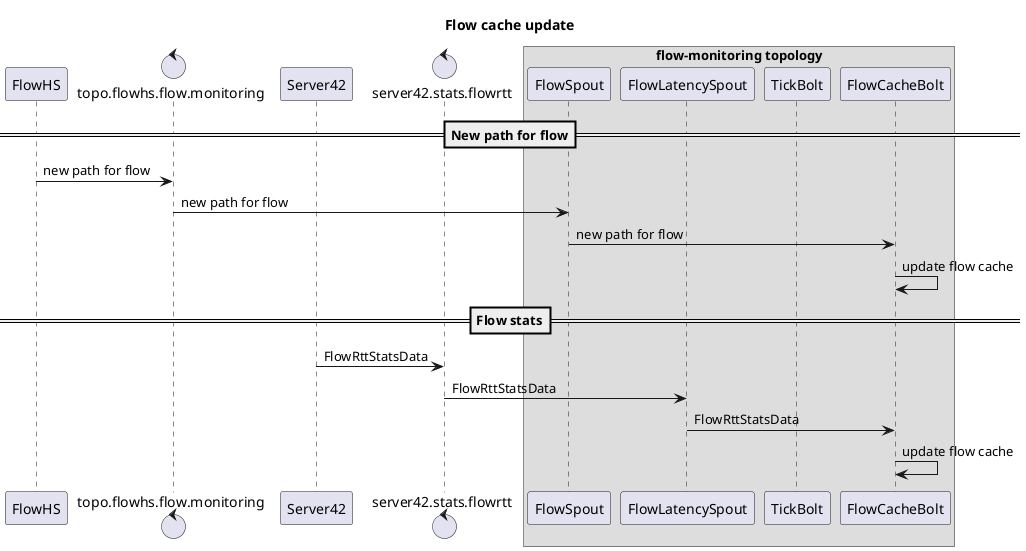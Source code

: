 @startuml
title Flow cache update

participant FlowHS
control topo.flowhs.flow.monitoring
participant Server42
control server42.stats.flowrtt
box flow-monitoring topology
participant FlowSpout
participant FlowLatencySpout
participant TickBolt
participant FlowCacheBolt
end box

==New path for flow==
FlowHS -> topo.flowhs.flow.monitoring : new path for flow
topo.flowhs.flow.monitoring -> FlowSpout : new path for flow
FlowSpout -> FlowCacheBolt : new path for flow
FlowCacheBolt -> FlowCacheBolt : update flow cache

==Flow stats==
Server42 -> server42.stats.flowrtt : FlowRttStatsData
server42.stats.flowrtt -> FlowLatencySpout : FlowRttStatsData
FlowLatencySpout -> FlowCacheBolt : FlowRttStatsData
FlowCacheBolt -> FlowCacheBolt : update flow cache

@enduml
